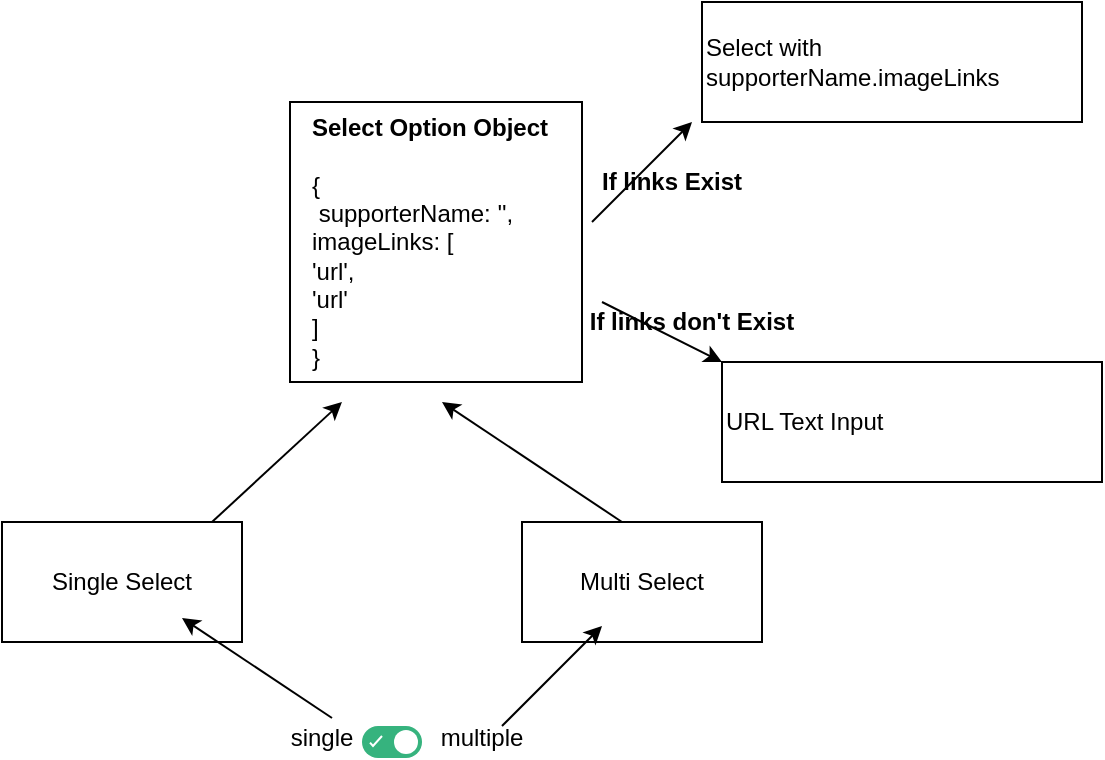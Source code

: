 <mxfile version="12.7.2" type="github">
  <diagram id="Ne5-z8BJUy4HqZBUeVga" name="Page-1">
    <mxGraphModel dx="1422" dy="762" grid="1" gridSize="10" guides="1" tooltips="1" connect="1" arrows="1" fold="1" page="1" pageScale="1" pageWidth="827" pageHeight="1169" math="0" shadow="0">
      <root>
        <mxCell id="0" />
        <mxCell id="1" parent="0" />
        <mxCell id="AGbpTHA8jZebJIcqYiFr-28" value="Single Select" style="rounded=0;whiteSpace=wrap;html=1;" vertex="1" parent="1">
          <mxGeometry x="210" y="290" width="120" height="60" as="geometry" />
        </mxCell>
        <mxCell id="AGbpTHA8jZebJIcqYiFr-13" value="" style="fillColor=#36B37E;strokeColor=none;rounded=1;arcSize=50" vertex="1" parent="1">
          <mxGeometry x="390" y="392" width="30" height="16" as="geometry" />
        </mxCell>
        <mxCell id="AGbpTHA8jZebJIcqYiFr-14" value="" style="shape=ellipse;strokeColor=none;fillColor=#ffffff" vertex="1" parent="AGbpTHA8jZebJIcqYiFr-13">
          <mxGeometry x="1" y="0.5" width="12" height="12" relative="1" as="geometry">
            <mxPoint x="-14" y="-6" as="offset" />
          </mxGeometry>
        </mxCell>
        <mxCell id="AGbpTHA8jZebJIcqYiFr-15" value="" style="html=1;shadow=0;dashed=0;shape=mxgraph.atlassian.check;strokeColor=#ffffff" vertex="1" parent="AGbpTHA8jZebJIcqYiFr-13">
          <mxGeometry y="0.5" width="6" height="5" relative="1" as="geometry">
            <mxPoint x="4" y="-3" as="offset" />
          </mxGeometry>
        </mxCell>
        <mxCell id="AGbpTHA8jZebJIcqYiFr-16" value="multiple" style="text;html=1;strokeColor=none;fillColor=none;align=center;verticalAlign=middle;whiteSpace=wrap;rounded=0;" vertex="1" parent="1">
          <mxGeometry x="430" y="388" width="40" height="20" as="geometry" />
        </mxCell>
        <mxCell id="AGbpTHA8jZebJIcqYiFr-17" value="single" style="text;html=1;strokeColor=none;fillColor=none;align=center;verticalAlign=middle;whiteSpace=wrap;rounded=0;" vertex="1" parent="1">
          <mxGeometry x="350" y="388" width="40" height="20" as="geometry" />
        </mxCell>
        <mxCell id="AGbpTHA8jZebJIcqYiFr-25" value="Multi Select" style="rounded=0;whiteSpace=wrap;html=1;" vertex="1" parent="1">
          <mxGeometry x="470" y="290" width="120" height="60" as="geometry" />
        </mxCell>
        <mxCell id="AGbpTHA8jZebJIcqYiFr-26" value="" style="endArrow=classic;html=1;" edge="1" parent="1">
          <mxGeometry width="50" height="50" relative="1" as="geometry">
            <mxPoint x="460" y="392" as="sourcePoint" />
            <mxPoint x="510" y="342" as="targetPoint" />
          </mxGeometry>
        </mxCell>
        <mxCell id="AGbpTHA8jZebJIcqYiFr-27" value="" style="endArrow=classic;html=1;" edge="1" parent="1">
          <mxGeometry width="50" height="50" relative="1" as="geometry">
            <mxPoint x="375" y="388" as="sourcePoint" />
            <mxPoint x="300" y="338" as="targetPoint" />
          </mxGeometry>
        </mxCell>
        <mxCell id="AGbpTHA8jZebJIcqYiFr-29" value="" style="endArrow=classic;html=1;" edge="1" parent="1">
          <mxGeometry width="50" height="50" relative="1" as="geometry">
            <mxPoint x="315" y="290" as="sourcePoint" />
            <mxPoint x="380" y="230" as="targetPoint" />
          </mxGeometry>
        </mxCell>
        <mxCell id="AGbpTHA8jZebJIcqYiFr-30" value="" style="endArrow=classic;html=1;" edge="1" parent="1">
          <mxGeometry width="50" height="50" relative="1" as="geometry">
            <mxPoint x="520" y="290" as="sourcePoint" />
            <mxPoint x="430" y="230" as="targetPoint" />
          </mxGeometry>
        </mxCell>
        <mxCell id="AGbpTHA8jZebJIcqYiFr-31" value="&lt;b&gt;Select Option Object&lt;br&gt;&lt;/b&gt;&lt;br&gt;{&lt;br&gt;&amp;nbsp;supporterName: &#39;&#39;,&lt;br&gt;imageLinks: [&lt;br&gt;&#39;url&#39;,&lt;br&gt;&#39;url&#39;&lt;br&gt;]&lt;br&gt;}" style="rounded=0;whiteSpace=wrap;html=1;align=left;spacingLeft=9;" vertex="1" parent="1">
          <mxGeometry x="354" y="80" width="146" height="140" as="geometry" />
        </mxCell>
        <mxCell id="AGbpTHA8jZebJIcqYiFr-32" value="" style="endArrow=classic;html=1;" edge="1" parent="1">
          <mxGeometry width="50" height="50" relative="1" as="geometry">
            <mxPoint x="505" y="140" as="sourcePoint" />
            <mxPoint x="555" y="90" as="targetPoint" />
          </mxGeometry>
        </mxCell>
        <mxCell id="AGbpTHA8jZebJIcqYiFr-33" value="" style="endArrow=classic;html=1;" edge="1" parent="1">
          <mxGeometry width="50" height="50" relative="1" as="geometry">
            <mxPoint x="510" y="180" as="sourcePoint" />
            <mxPoint x="570" y="210" as="targetPoint" />
          </mxGeometry>
        </mxCell>
        <mxCell id="AGbpTHA8jZebJIcqYiFr-36" value="If links don&#39;t Exist" style="text;html=1;strokeColor=none;fillColor=none;align=center;verticalAlign=middle;whiteSpace=wrap;rounded=0;fontStyle=1" vertex="1" parent="1">
          <mxGeometry x="500" y="180" width="110" height="20" as="geometry" />
        </mxCell>
        <mxCell id="AGbpTHA8jZebJIcqYiFr-34" value="If links Exist" style="text;html=1;strokeColor=none;fillColor=none;align=center;verticalAlign=middle;whiteSpace=wrap;rounded=0;fontStyle=1" vertex="1" parent="1">
          <mxGeometry x="490" y="110" width="110" height="20" as="geometry" />
        </mxCell>
        <mxCell id="AGbpTHA8jZebJIcqYiFr-37" value="Select with supporterName.imageLinks" style="rounded=0;whiteSpace=wrap;html=1;align=left;" vertex="1" parent="1">
          <mxGeometry x="560" y="30" width="190" height="60" as="geometry" />
        </mxCell>
        <mxCell id="AGbpTHA8jZebJIcqYiFr-38" value="URL Text Input" style="rounded=0;whiteSpace=wrap;html=1;align=left;" vertex="1" parent="1">
          <mxGeometry x="570" y="210" width="190" height="60" as="geometry" />
        </mxCell>
      </root>
    </mxGraphModel>
  </diagram>
</mxfile>

